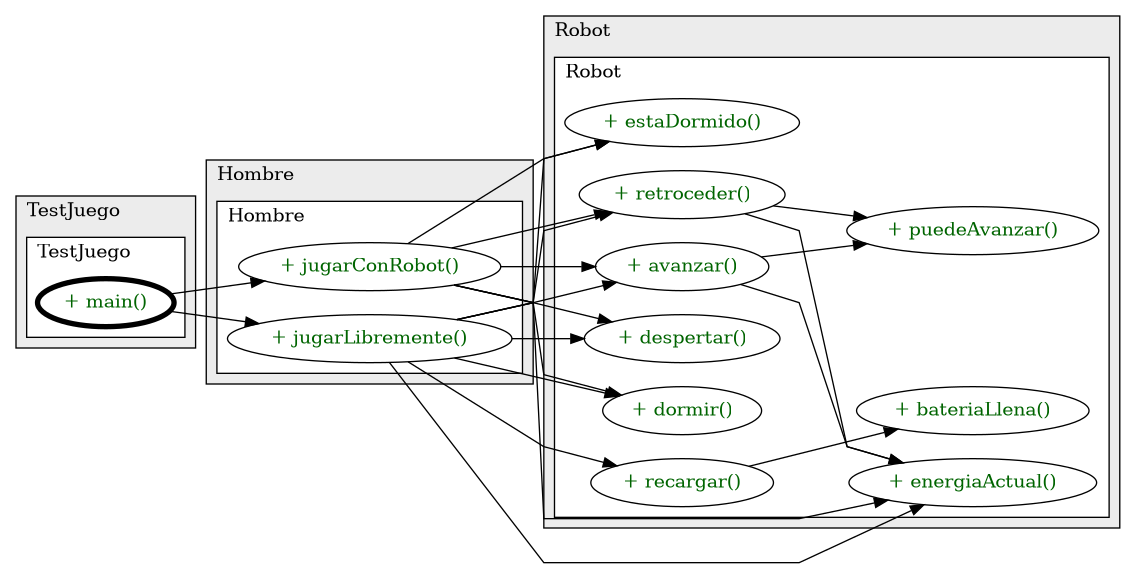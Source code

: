 @startuml

/' diagram meta data start
config=CallConfiguration;
{
  "rootMethod": "TestJuego#main(String[])",
  "projectClassification": {
    "searchMode": "OpenProject", // OpenProject, AllProjects
    "includedProjects": "",
    "pathEndKeywords": "*.impl",
    "isClientPath": "",
    "isClientName": "",
    "isTestPath": "",
    "isTestName": "",
    "isMappingPath": "",
    "isMappingName": "",
    "isDataAccessPath": "",
    "isDataAccessName": "",
    "isDataStructurePath": "",
    "isDataStructureName": "",
    "isInterfaceStructuresPath": "",
    "isInterfaceStructuresName": "",
    "isEntryPointPath": "",
    "isEntryPointName": "",
    "treatFinalFieldsAsMandatory": false
  },
  "graphRestriction": {
    "classPackageExcludeFilter": "",
    "classPackageIncludeFilter": "",
    "classNameExcludeFilter": "",
    "classNameIncludeFilter": "",
    "methodNameExcludeFilter": "",
    "methodNameIncludeFilter": "",
    "removeByInheritance": "", // inheritance/annotation based filtering is done in a second step
    "removeByAnnotation": "",
    "removeByClassPackage": "", // cleanup the graph after inheritance/annotation based filtering is done
    "removeByClassName": "",
    "cutMappings": false,
    "cutEnum": true,
    "cutTests": true,
    "cutClient": true,
    "cutDataAccess": true,
    "cutInterfaceStructures": true,
    "cutDataStructures": true,
    "cutGetterAndSetter": true,
    "cutConstructors": true
  },
  "graphTraversal": {
    "forwardDepth": 3,
    "backwardDepth": 3,
    "classPackageExcludeFilter": "",
    "classPackageIncludeFilter": "",
    "classNameExcludeFilter": "",
    "classNameIncludeFilter": "",
    "methodNameExcludeFilter": "",
    "methodNameIncludeFilter": "",
    "hideMappings": false,
    "hideDataStructures": false,
    "hidePrivateMethods": true,
    "hideInterfaceCalls": true, // indirection: implementation -> interface (is hidden) -> implementation
    "onlyShowApplicationEntryPoints": false, // root node is included
    "useMethodCallsForStructureDiagram": "ForwardOnly" // ForwardOnly, BothDirections, No
  },
  "details": {
    "aggregation": "GroupByClass", // ByClass, GroupByClass, None
    "showMethodParametersTypes": false,
    "showMethodParametersNames": false,
    "showMethodReturnType": false,
    "showPackageLevels": 2,
    "showCallOrder": false,
    "edgeMode": "MethodsOnly", // TypesOnly, MethodsOnly, TypesAndMethods, MethodsAndDirectTypeUsage
    "showDetailedClassStructure": false
  },
  "rootClass": "TestJuego",
  "extensionCallbackMethod": "" // qualified.class.name#methodName - signature: public static String method(String)
}
diagram meta data end '/



digraph g {
    rankdir="LR"
    splines=polyline
    

'nodes 
subgraph cluster_2127812561 { 
   	label=Hombre
	labeljust=l
	fillcolor="#ececec"
	style=filled
   
   subgraph cluster_1496900302 { 
   	label=Hombre
	labeljust=l
	fillcolor=white
	style=filled
   
   Hombre2127812561XXXjugarConRobot79133258[
	label="+ jugarConRobot()"
	style=filled
	fillcolor=white
	tooltip="Hombre

null"
	fontcolor=darkgreen
];

Hombre2127812561XXXjugarLibremente79133258[
	label="+ jugarLibremente()"
	style=filled
	fillcolor=white
	tooltip="Hombre

null"
	fontcolor=darkgreen
];
} 
} 

subgraph cluster_79133258 { 
   	label=Robot
	labeljust=l
	fillcolor="#ececec"
	style=filled
   
   subgraph cluster_1250459226 { 
   	label=Robot
	labeljust=l
	fillcolor=white
	style=filled
   
   Robot79133258XXXavanzar104431[
	label="+ avanzar()"
	style=filled
	fillcolor=white
	tooltip="Robot

null"
	fontcolor=darkgreen
];

Robot79133258XXXbateriaLlena0[
	label="+ bateriaLlena()"
	style=filled
	fillcolor=white
	tooltip="Robot

null"
	fontcolor=darkgreen
];

Robot79133258XXXdespertar0[
	label="+ despertar()"
	style=filled
	fillcolor=white
	tooltip="Robot

null"
	fontcolor=darkgreen
];

Robot79133258XXXdormir0[
	label="+ dormir()"
	style=filled
	fillcolor=white
	tooltip="Robot

null"
	fontcolor=darkgreen
];

Robot79133258XXXenergiaActual0[
	label="+ energiaActual()"
	style=filled
	fillcolor=white
	tooltip="Robot

null"
	fontcolor=darkgreen
];

Robot79133258XXXestaDormido0[
	label="+ estaDormido()"
	style=filled
	fillcolor=white
	tooltip="Robot

null"
	fontcolor=darkgreen
];

Robot79133258XXXpuedeAvanzar104431[
	label="+ puedeAvanzar()"
	style=filled
	fillcolor=white
	tooltip="Robot

null"
	fontcolor=darkgreen
];

Robot79133258XXXrecargar0[
	label="+ recargar()"
	style=filled
	fillcolor=white
	tooltip="Robot

null"
	fontcolor=darkgreen
];

Robot79133258XXXretroceder104431[
	label="+ retroceder()"
	style=filled
	fillcolor=white
	tooltip="Robot

null"
	fontcolor=darkgreen
];
} 
} 

subgraph cluster_804481360 { 
   	label=TestJuego
	labeljust=l
	fillcolor="#ececec"
	style=filled
   
   subgraph cluster_2044607950 { 
   	label=TestJuego
	labeljust=l
	fillcolor=white
	style=filled
   
   TestJuego804481360XXXmain1859653459[
	label="+ main()"
	style=filled
	fillcolor=white
	tooltip="TestJuego

null"
	penwidth=4
	fontcolor=darkgreen
];
} 
} 

'edges    
Hombre2127812561XXXjugarConRobot79133258 -> Robot79133258XXXavanzar104431;
Hombre2127812561XXXjugarConRobot79133258 -> Robot79133258XXXdespertar0;
Hombre2127812561XXXjugarConRobot79133258 -> Robot79133258XXXdormir0;
Hombre2127812561XXXjugarConRobot79133258 -> Robot79133258XXXenergiaActual0;
Hombre2127812561XXXjugarConRobot79133258 -> Robot79133258XXXestaDormido0;
Hombre2127812561XXXjugarConRobot79133258 -> Robot79133258XXXretroceder104431;
Hombre2127812561XXXjugarLibremente79133258 -> Robot79133258XXXavanzar104431;
Hombre2127812561XXXjugarLibremente79133258 -> Robot79133258XXXdespertar0;
Hombre2127812561XXXjugarLibremente79133258 -> Robot79133258XXXdormir0;
Hombre2127812561XXXjugarLibremente79133258 -> Robot79133258XXXenergiaActual0;
Hombre2127812561XXXjugarLibremente79133258 -> Robot79133258XXXestaDormido0;
Hombre2127812561XXXjugarLibremente79133258 -> Robot79133258XXXrecargar0;
Hombre2127812561XXXjugarLibremente79133258 -> Robot79133258XXXretroceder104431;
Robot79133258XXXavanzar104431 -> Robot79133258XXXenergiaActual0;
Robot79133258XXXavanzar104431 -> Robot79133258XXXpuedeAvanzar104431;
Robot79133258XXXrecargar0 -> Robot79133258XXXbateriaLlena0;
Robot79133258XXXretroceder104431 -> Robot79133258XXXenergiaActual0;
Robot79133258XXXretroceder104431 -> Robot79133258XXXpuedeAvanzar104431;
TestJuego804481360XXXmain1859653459 -> Hombre2127812561XXXjugarConRobot79133258;
TestJuego804481360XXXmain1859653459 -> Hombre2127812561XXXjugarLibremente79133258;
    
}
@enduml